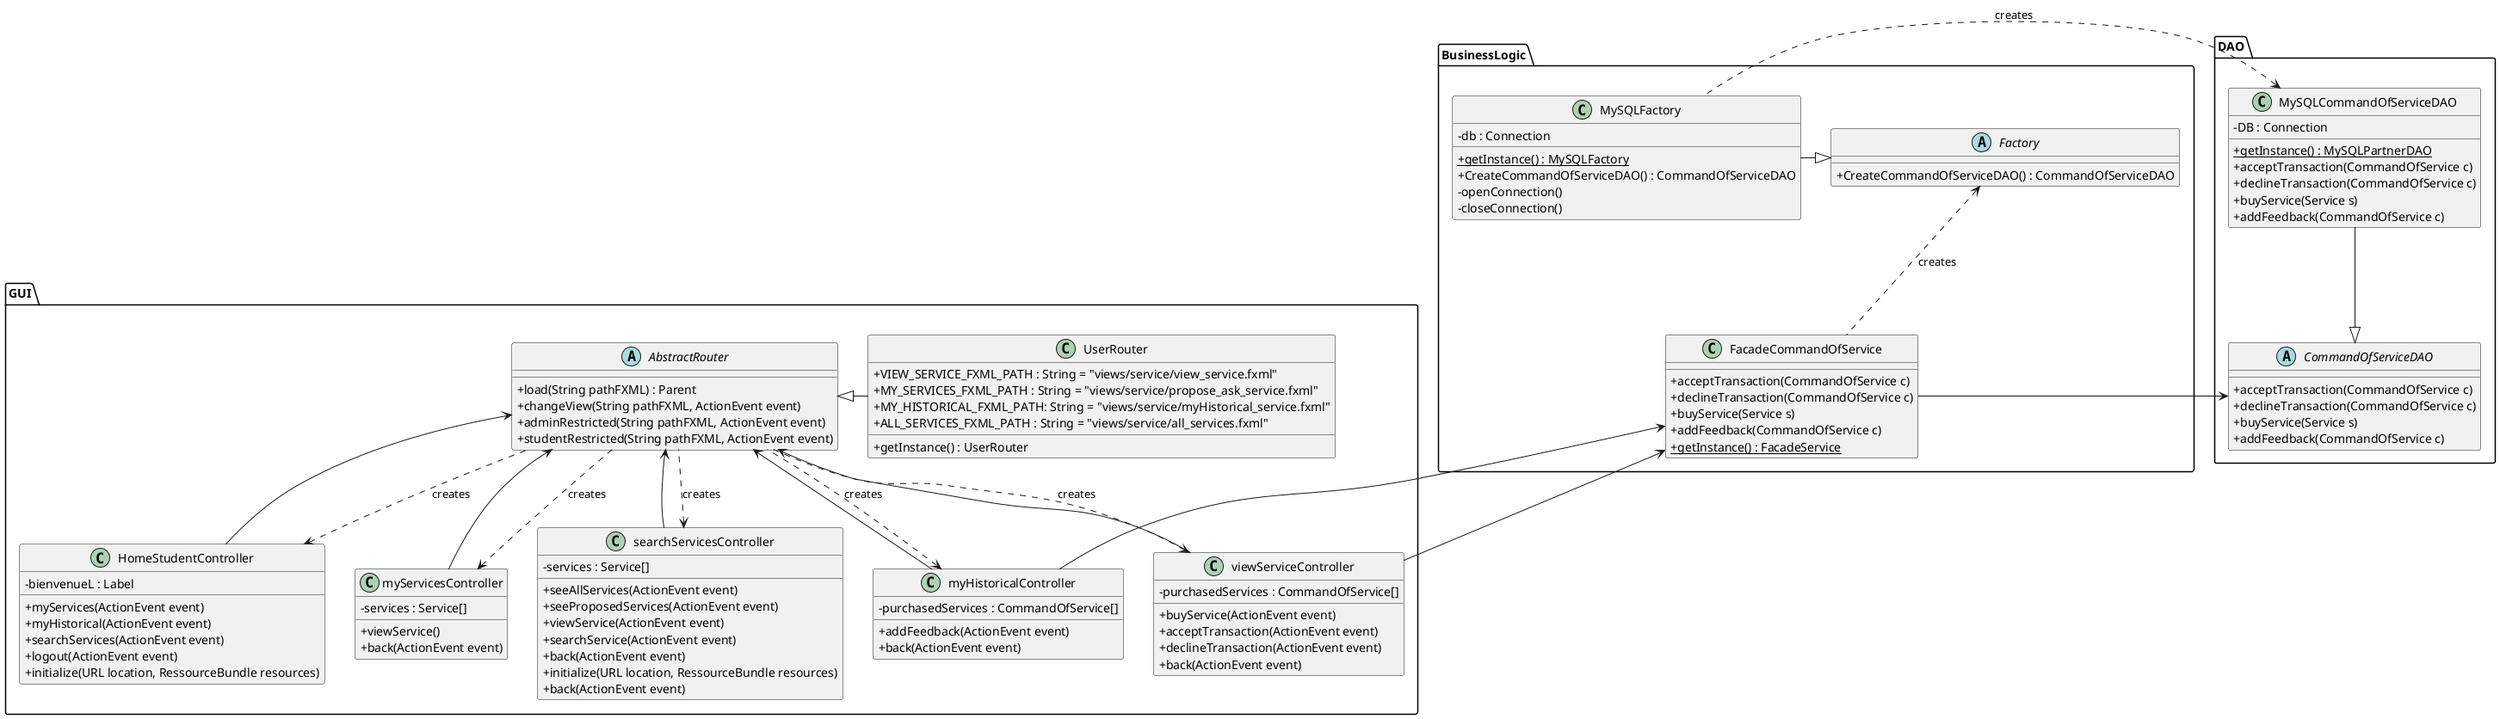 @startuml

@startuml
skinparam classAttributeIconSize 0

package GUI{
    abstract class AbstractRouter{
        + load(String pathFXML) : Parent
        + changeView(String pathFXML, ActionEvent event)
        + adminRestricted(String pathFXML, ActionEvent event)
        + studentRestricted(String pathFXML, ActionEvent event)
    }

    class HomeStudentController{
            - bienvenueL : Label
            + myServices(ActionEvent event)
            + myHistorical(ActionEvent event)
            + searchServices(ActionEvent event)
            + logout(ActionEvent event)
            + initialize(URL location, RessourceBundle resources)
    }

    class myServicesController{
        - services : Service[]
        + viewService()
        + back(ActionEvent event)
    }

    class myHistoricalController{
            - purchasedServices : CommandOfService[]
            + addFeedback(ActionEvent event)
            + back(ActionEvent event)
     }

    class viewServiceController{
        - purchasedServices : CommandOfService[]
        + buyService(ActionEvent event)
        + acceptTransaction(ActionEvent event)
        + declineTransaction(ActionEvent event)
        + back(ActionEvent event)
    }



    class searchServicesController{
        - services : Service[]

        + seeAllServices(ActionEvent event)
        + seeProposedServices(ActionEvent event)
        + viewService(ActionEvent event)
        + searchService(ActionEvent event)
        + back(ActionEvent event)
        + initialize(URL location, RessourceBundle resources)
        + back(ActionEvent event)
    }


    class UserRouter{
        + VIEW_SERVICE_FXML_PATH : String = "views/service/view_service.fxml"
        + MY_SERVICES_FXML_PATH : String = "views/service/propose_ask_service.fxml"
        + MY_HISTORICAL_FXML_PATH: String = "views/service/myHistorical_service.fxml"
        + ALL_SERVICES_FXML_PATH : String = "views/service/all_services.fxml"
        + getInstance() : UserRouter
    }

    AbstractRouter <|-right- UserRouter


    AbstractRouter <-- HomeStudentController
    AbstractRouter <-- searchServicesController
    AbstractRouter <-- viewServiceController
    AbstractRouter <-- myServicesController
    AbstractRouter <-- myHistoricalController

    searchServicesController <.. AbstractRouter : creates
    HomeStudentController <.. AbstractRouter : creates
    myServicesController <.. AbstractRouter : creates
    viewServiceController <.. AbstractRouter : creates
    myHistoricalController <.. AbstractRouter : creates


}


package BusinessLogic{
    class FacadeCommandOfService{

        + acceptTransaction(CommandOfService c)
        + declineTransaction(CommandOfService c)
        + buyService(Service s)
        + addFeedback(CommandOfService c)
        + {static} getInstance() : FacadeService
        ' User is provided by session '
    }

    abstract class Factory{
        + CreateCommandOfServiceDAO() : CommandOfServiceDAO
    }
    class MySQLFactory{
        - db : Connection
        + {static} getInstance() : MySQLFactory
        + CreateCommandOfServiceDAO() : CommandOfServiceDAO
        - openConnection()
        - closeConnection()
    }

    Factory <.. FacadeCommandOfService : creates
    Factory <|-left- MySQLFactory

    FacadeCommandOfService <-down- viewServiceController
    FacadeCommandOfService <-down- myHistoricalController

}

package DAO{

    abstract class CommandOfServiceDAO{

        + acceptTransaction(CommandOfService c)
        + declineTransaction(CommandOfService c)
        + buyService(Service s)
        + addFeedback(CommandOfService c)

    }

    class MySQLCommandOfServiceDAO{
        - DB : Connection
        + {static} getInstance() : MySQLPartnerDAO
        + acceptTransaction(CommandOfService c)
        + declineTransaction(CommandOfService c)
        + buyService(Service s)
        + addFeedback(CommandOfService c)

    }

    MySQLCommandOfServiceDAO --|> CommandOfServiceDAO
    MySQLCommandOfServiceDAO <.right. MySQLFactory : creates

    CommandOfServiceDAO <-right- FacadeCommandOfService


}



@enduml